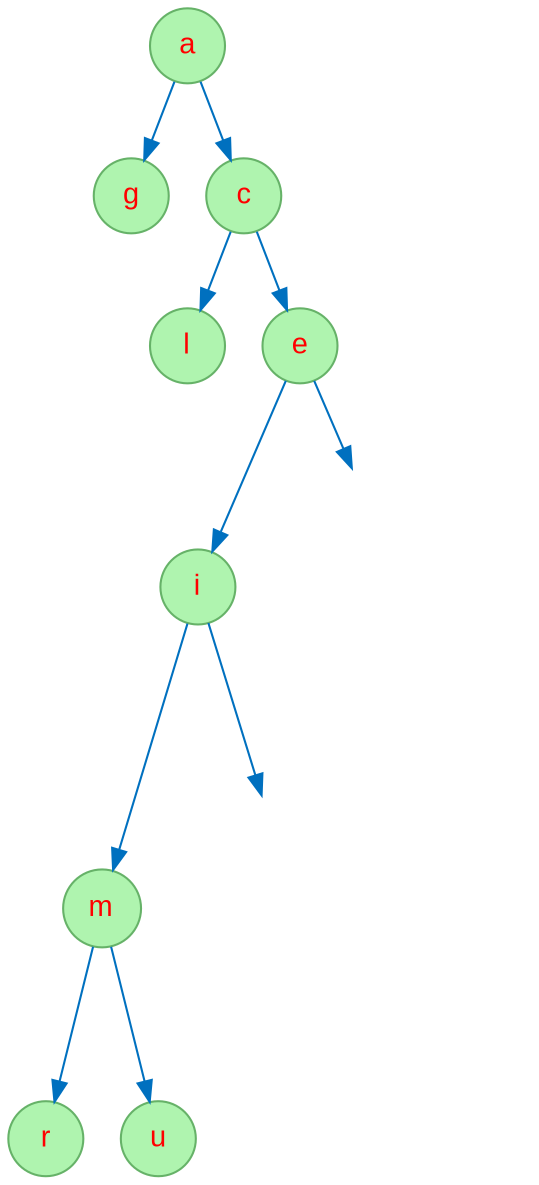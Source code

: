 digraph "Seq-murcielag" {
node [fontname="Arial", fontcolor=red, shape=circle, style=filled, color="#66B268", fillcolor="#AFF4AF" ];
edge [color = "#0070BF"];
935044096 [label="a"];
935044096 -> 396180261;
396180261 [label="g"];
935044096 -> 205797316;
205797316 [label="c"];
205797316 -> 1128032093;
1128032093 [label="l"];
205797316 -> 1066516207;
1066516207 [label="e"];
1066516207 -> 780237624;
780237624 [label="i"];
780237624 -> 2128227771;
2128227771 [label="m"];
2128227771 -> 1702297201;
1702297201 [label="r"];
2128227771 -> 1896277646;
1896277646 [label="u"];
l780237624 [style=invis];
780237624 -> l780237624;
l1066516207 [style=invis];
1066516207 -> l1066516207;
}
